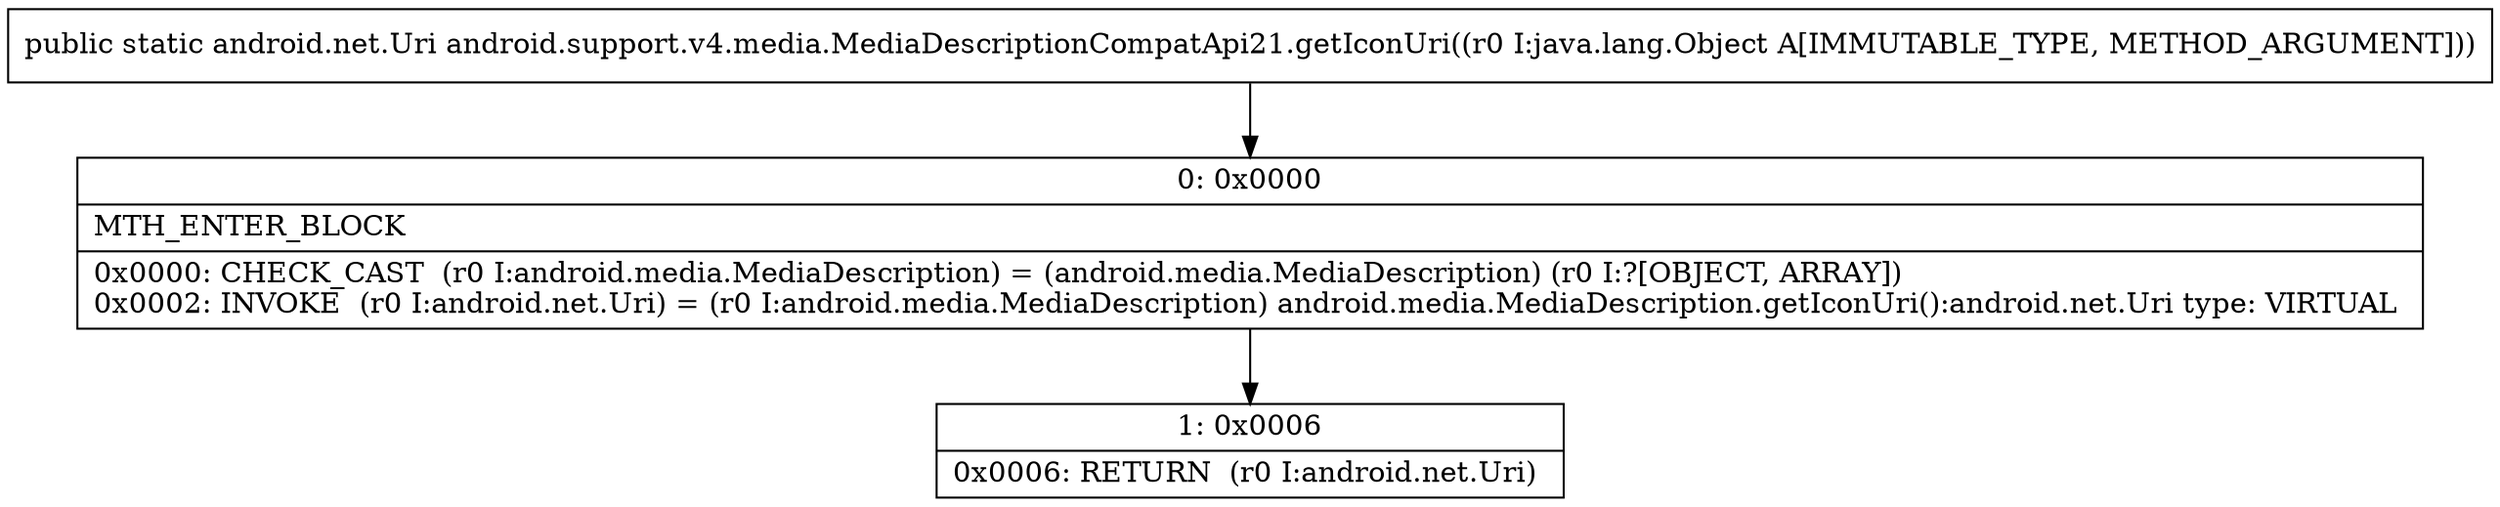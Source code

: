 digraph "CFG forandroid.support.v4.media.MediaDescriptionCompatApi21.getIconUri(Ljava\/lang\/Object;)Landroid\/net\/Uri;" {
Node_0 [shape=record,label="{0\:\ 0x0000|MTH_ENTER_BLOCK\l|0x0000: CHECK_CAST  (r0 I:android.media.MediaDescription) = (android.media.MediaDescription) (r0 I:?[OBJECT, ARRAY]) \l0x0002: INVOKE  (r0 I:android.net.Uri) = (r0 I:android.media.MediaDescription) android.media.MediaDescription.getIconUri():android.net.Uri type: VIRTUAL \l}"];
Node_1 [shape=record,label="{1\:\ 0x0006|0x0006: RETURN  (r0 I:android.net.Uri) \l}"];
MethodNode[shape=record,label="{public static android.net.Uri android.support.v4.media.MediaDescriptionCompatApi21.getIconUri((r0 I:java.lang.Object A[IMMUTABLE_TYPE, METHOD_ARGUMENT])) }"];
MethodNode -> Node_0;
Node_0 -> Node_1;
}

